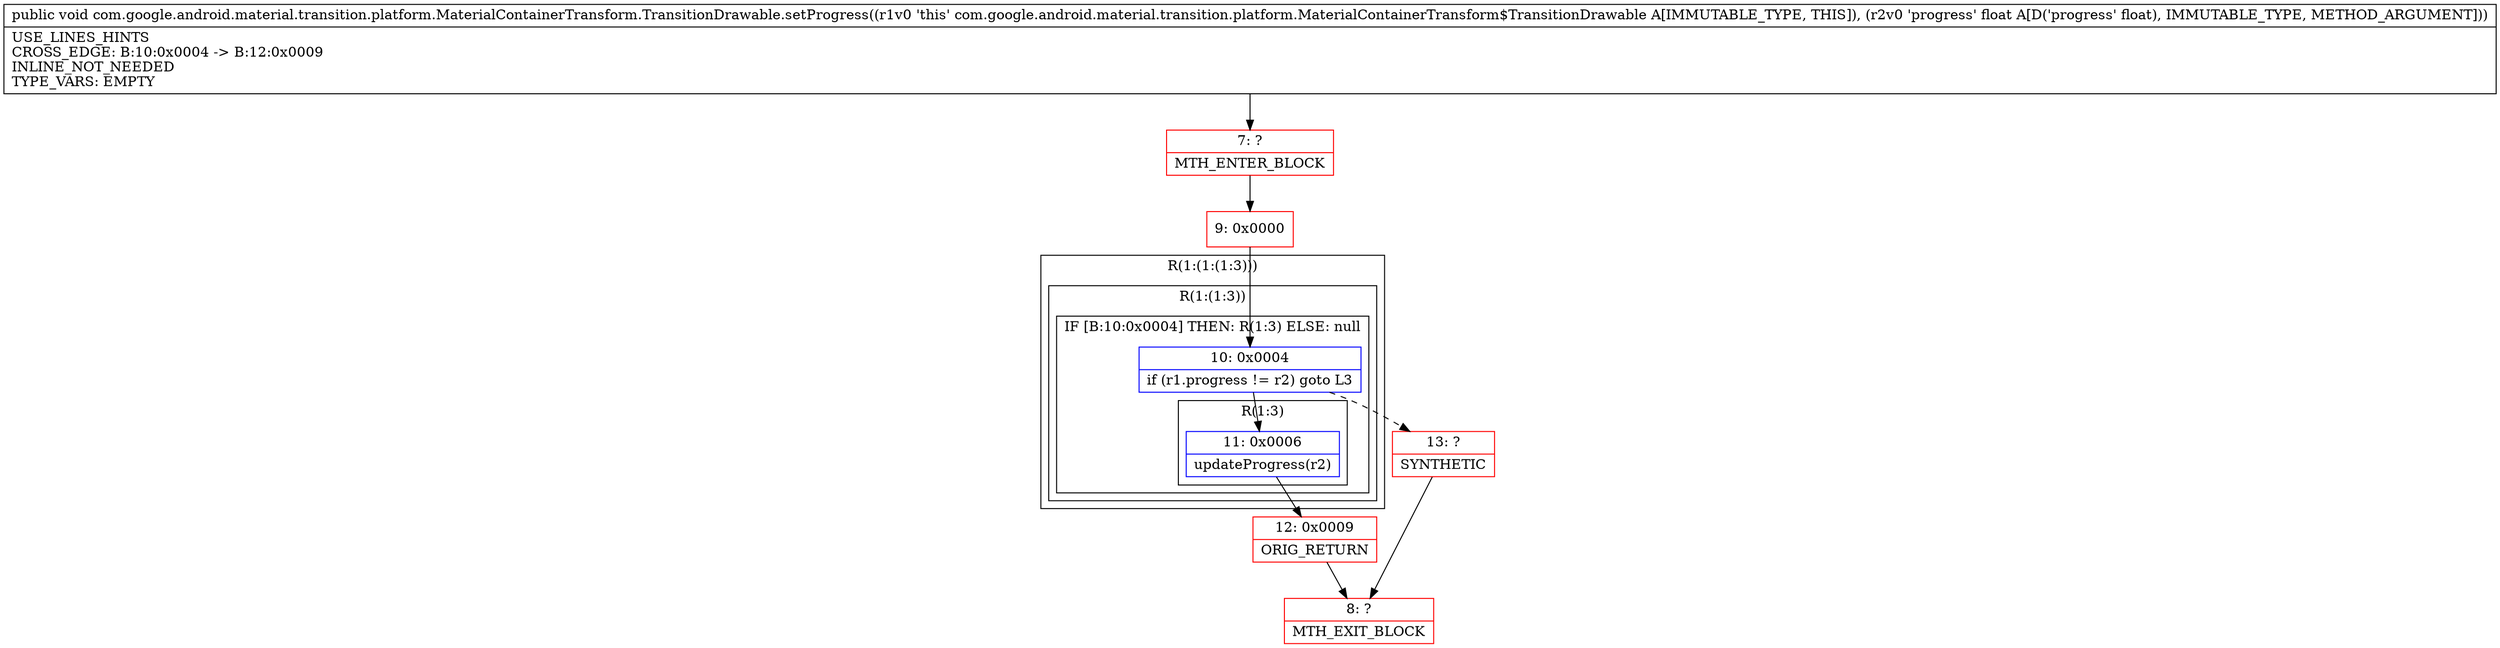 digraph "CFG forcom.google.android.material.transition.platform.MaterialContainerTransform.TransitionDrawable.setProgress(F)V" {
subgraph cluster_Region_172224027 {
label = "R(1:(1:(1:3)))";
node [shape=record,color=blue];
subgraph cluster_Region_903561563 {
label = "R(1:(1:3))";
node [shape=record,color=blue];
subgraph cluster_IfRegion_2116565502 {
label = "IF [B:10:0x0004] THEN: R(1:3) ELSE: null";
node [shape=record,color=blue];
Node_10 [shape=record,label="{10\:\ 0x0004|if (r1.progress != r2) goto L3\l}"];
subgraph cluster_Region_778016341 {
label = "R(1:3)";
node [shape=record,color=blue];
Node_11 [shape=record,label="{11\:\ 0x0006|updateProgress(r2)\l}"];
}
}
}
}
Node_7 [shape=record,color=red,label="{7\:\ ?|MTH_ENTER_BLOCK\l}"];
Node_9 [shape=record,color=red,label="{9\:\ 0x0000}"];
Node_12 [shape=record,color=red,label="{12\:\ 0x0009|ORIG_RETURN\l}"];
Node_8 [shape=record,color=red,label="{8\:\ ?|MTH_EXIT_BLOCK\l}"];
Node_13 [shape=record,color=red,label="{13\:\ ?|SYNTHETIC\l}"];
MethodNode[shape=record,label="{public void com.google.android.material.transition.platform.MaterialContainerTransform.TransitionDrawable.setProgress((r1v0 'this' com.google.android.material.transition.platform.MaterialContainerTransform$TransitionDrawable A[IMMUTABLE_TYPE, THIS]), (r2v0 'progress' float A[D('progress' float), IMMUTABLE_TYPE, METHOD_ARGUMENT]))  | USE_LINES_HINTS\lCROSS_EDGE: B:10:0x0004 \-\> B:12:0x0009\lINLINE_NOT_NEEDED\lTYPE_VARS: EMPTY\l}"];
MethodNode -> Node_7;Node_10 -> Node_11;
Node_10 -> Node_13[style=dashed];
Node_11 -> Node_12;
Node_7 -> Node_9;
Node_9 -> Node_10;
Node_12 -> Node_8;
Node_13 -> Node_8;
}

